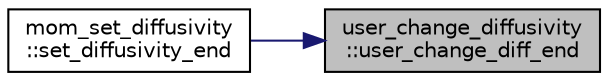 digraph "user_change_diffusivity::user_change_diff_end"
{
 // INTERACTIVE_SVG=YES
 // LATEX_PDF_SIZE
  edge [fontname="Helvetica",fontsize="10",labelfontname="Helvetica",labelfontsize="10"];
  node [fontname="Helvetica",fontsize="10",shape=record];
  rankdir="RL";
  Node1 [label="user_change_diffusivity\l::user_change_diff_end",height=0.2,width=0.4,color="black", fillcolor="grey75", style="filled", fontcolor="black",tooltip="Clean up the module control structure."];
  Node1 -> Node2 [dir="back",color="midnightblue",fontsize="10",style="solid",fontname="Helvetica"];
  Node2 [label="mom_set_diffusivity\l::set_diffusivity_end",height=0.2,width=0.4,color="black", fillcolor="white", style="filled",URL="$namespacemom__set__diffusivity.html#ace82f133d3cee42aa36ec10bcce79e75",tooltip="Clear pointers and dealocate memory."];
}
